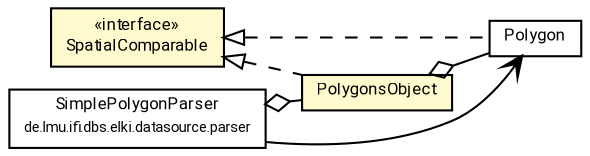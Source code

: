 #!/usr/local/bin/dot
#
# Class diagram 
# Generated by UMLGraph version R5_7_2-60-g0e99a6 (http://www.spinellis.gr/umlgraph/)
#

digraph G {
	graph [fontnames="svg"]
	edge [fontname="Roboto",fontsize=7,labelfontname="Roboto",labelfontsize=7,color="black"];
	node [fontname="Roboto",fontcolor="black",fontsize=8,shape=plaintext,margin=0,width=0,height=0];
	nodesep=0.15;
	ranksep=0.25;
	rankdir=LR;
	// de.lmu.ifi.dbs.elki.data.spatial.Polygon
	c8239874 [label=<<table title="de.lmu.ifi.dbs.elki.data.spatial.Polygon" border="0" cellborder="1" cellspacing="0" cellpadding="2" href="Polygon.html" target="_parent">
		<tr><td><table border="0" cellspacing="0" cellpadding="1">
		<tr><td align="center" balign="center"> <font face="Roboto">Polygon</font> </td></tr>
		</table></td></tr>
		</table>>, URL="Polygon.html"];
	// de.lmu.ifi.dbs.elki.data.spatial.SpatialComparable
	c8239876 [label=<<table title="de.lmu.ifi.dbs.elki.data.spatial.SpatialComparable" border="0" cellborder="1" cellspacing="0" cellpadding="2" bgcolor="LemonChiffon" href="SpatialComparable.html" target="_parent">
		<tr><td><table border="0" cellspacing="0" cellpadding="1">
		<tr><td align="center" balign="center"> &#171;interface&#187; </td></tr>
		<tr><td align="center" balign="center"> <font face="Roboto">SpatialComparable</font> </td></tr>
		</table></td></tr>
		</table>>, URL="SpatialComparable.html"];
	// de.lmu.ifi.dbs.elki.data.spatial.PolygonsObject
	c8239941 [label=<<table title="de.lmu.ifi.dbs.elki.data.spatial.PolygonsObject" border="0" cellborder="1" cellspacing="0" cellpadding="2" bgcolor="lemonChiffon" href="PolygonsObject.html" target="_parent">
		<tr><td><table border="0" cellspacing="0" cellpadding="1">
		<tr><td align="center" balign="center"> <font face="Roboto">PolygonsObject</font> </td></tr>
		</table></td></tr>
		</table>>, URL="PolygonsObject.html"];
	// de.lmu.ifi.dbs.elki.datasource.parser.SimplePolygonParser
	c8241485 [label=<<table title="de.lmu.ifi.dbs.elki.datasource.parser.SimplePolygonParser" border="0" cellborder="1" cellspacing="0" cellpadding="2" href="../../datasource/parser/SimplePolygonParser.html" target="_parent">
		<tr><td><table border="0" cellspacing="0" cellpadding="1">
		<tr><td align="center" balign="center"> <font face="Roboto">SimplePolygonParser</font> </td></tr>
		<tr><td align="center" balign="center"> <font face="Roboto" point-size="7.0">de.lmu.ifi.dbs.elki.datasource.parser</font> </td></tr>
		</table></td></tr>
		</table>>, URL="../../datasource/parser/SimplePolygonParser.html"];
	// de.lmu.ifi.dbs.elki.data.spatial.Polygon implements de.lmu.ifi.dbs.elki.data.spatial.SpatialComparable
	c8239876 -> c8239874 [arrowtail=empty,style=dashed,dir=back,weight=9];
	// de.lmu.ifi.dbs.elki.data.spatial.PolygonsObject implements de.lmu.ifi.dbs.elki.data.spatial.SpatialComparable
	c8239876 -> c8239941 [arrowtail=empty,style=dashed,dir=back,weight=9];
	// de.lmu.ifi.dbs.elki.data.spatial.PolygonsObject has de.lmu.ifi.dbs.elki.data.spatial.Polygon
	c8239941 -> c8239874 [arrowhead=none,arrowtail=ediamond,dir=back,weight=4];
	// de.lmu.ifi.dbs.elki.datasource.parser.SimplePolygonParser has de.lmu.ifi.dbs.elki.data.spatial.PolygonsObject
	c8241485 -> c8239941 [arrowhead=none,arrowtail=ediamond,dir=back,weight=4];
	// de.lmu.ifi.dbs.elki.datasource.parser.SimplePolygonParser navassoc de.lmu.ifi.dbs.elki.data.spatial.Polygon
	c8241485 -> c8239874 [arrowhead=open,weight=1,headlabel="*"];
}

